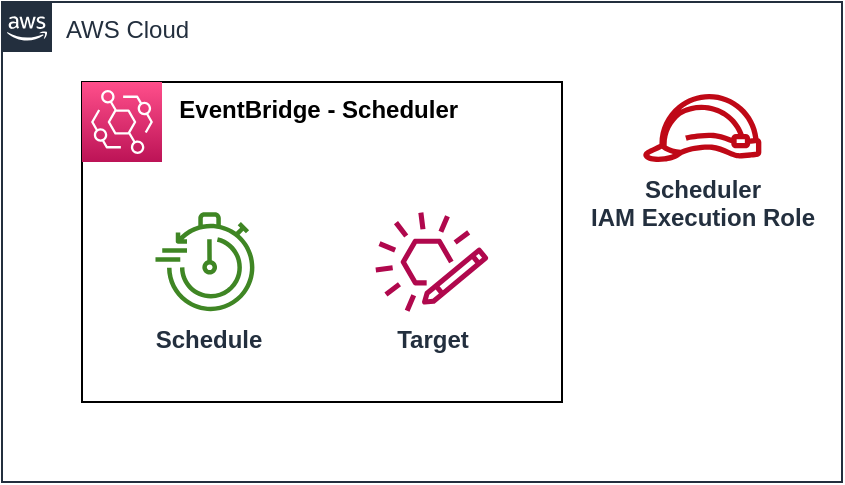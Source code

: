 <mxfile>
    <diagram id="Ht1M8jgEwFfnCIfOTk4-" name="Page-1">
        <mxGraphModel dx="540" dy="802" grid="1" gridSize="10" guides="1" tooltips="1" connect="1" arrows="1" fold="1" page="1" pageScale="1" pageWidth="827" pageHeight="1169" math="0" shadow="0">
            <root>
                <mxCell id="0"/>
                <mxCell id="1" parent="0"/>
                <mxCell id="jZVaUwOg5UY3L9NAnvdq-71" value="AWS Cloud" style="points=[[0,0],[0.25,0],[0.5,0],[0.75,0],[1,0],[1,0.25],[1,0.5],[1,0.75],[1,1],[0.75,1],[0.5,1],[0.25,1],[0,1],[0,0.75],[0,0.5],[0,0.25]];outlineConnect=0;gradientColor=none;html=1;whiteSpace=wrap;fontSize=12;fontStyle=0;shape=mxgraph.aws4.group;grIcon=mxgraph.aws4.group_aws_cloud_alt;strokeColor=#232F3E;fillColor=none;verticalAlign=top;align=left;spacingLeft=30;fontColor=#232F3E;dashed=0;labelBackgroundColor=none;container=1;pointerEvents=0;collapsible=0;recursiveResize=0;" parent="1" vertex="1">
                    <mxGeometry x="80" y="120" width="420" height="240" as="geometry"/>
                </mxCell>
                <mxCell id="3" value="Scheduler&lt;br&gt;IAM Execution Role" style="sketch=0;outlineConnect=0;fontColor=#232F3E;gradientColor=none;fillColor=#BF0816;strokeColor=none;dashed=0;verticalLabelPosition=bottom;verticalAlign=top;align=center;html=1;fontSize=12;fontStyle=1;aspect=fixed;pointerEvents=1;shape=mxgraph.aws4.role;" vertex="1" parent="jZVaUwOg5UY3L9NAnvdq-71">
                    <mxGeometry x="320" y="46" width="60.27" height="34" as="geometry"/>
                </mxCell>
                <mxCell id="Pjr3WMdlcIu-zuZ9H2YP-44" value="&lt;b&gt;&amp;nbsp; &amp;nbsp; &amp;nbsp; &amp;nbsp; &amp;nbsp; &amp;nbsp; &amp;nbsp; EventBridge - Scheduler&lt;/b&gt;" style="rounded=0;whiteSpace=wrap;html=1;fontSize=12;align=left;labelPosition=center;verticalLabelPosition=middle;verticalAlign=top;container=0;" parent="jZVaUwOg5UY3L9NAnvdq-71" vertex="1">
                    <mxGeometry x="40" y="40" width="240" height="160" as="geometry"/>
                </mxCell>
                <mxCell id="2" value="" style="sketch=0;points=[[0,0,0],[0.25,0,0],[0.5,0,0],[0.75,0,0],[1,0,0],[0,1,0],[0.25,1,0],[0.5,1,0],[0.75,1,0],[1,1,0],[0,0.25,0],[0,0.5,0],[0,0.75,0],[1,0.25,0],[1,0.5,0],[1,0.75,0]];outlineConnect=0;fontColor=#232F3E;gradientColor=#FF4F8B;gradientDirection=north;fillColor=#BC1356;strokeColor=#ffffff;dashed=0;verticalLabelPosition=bottom;verticalAlign=top;align=center;html=1;fontSize=12;fontStyle=0;aspect=fixed;shape=mxgraph.aws4.resourceIcon;resIcon=mxgraph.aws4.eventbridge;" vertex="1" parent="jZVaUwOg5UY3L9NAnvdq-71">
                    <mxGeometry x="40" y="40" width="40" height="40" as="geometry"/>
                </mxCell>
                <mxCell id="4" value="Schedule" style="sketch=0;outlineConnect=0;fontColor=#232F3E;gradientColor=none;fillColor=#3F8624;strokeColor=none;dashed=0;verticalLabelPosition=bottom;verticalAlign=top;align=center;html=1;fontSize=12;fontStyle=1;aspect=fixed;pointerEvents=1;shape=mxgraph.aws4.backup_recovery_time_objective;" vertex="1" parent="jZVaUwOg5UY3L9NAnvdq-71">
                    <mxGeometry x="76.74" y="105" width="52" height="50" as="geometry"/>
                </mxCell>
                <mxCell id="5" value="Target" style="sketch=0;outlineConnect=0;fontColor=#232F3E;gradientColor=none;fillColor=#B0084D;strokeColor=none;dashed=0;verticalLabelPosition=bottom;verticalAlign=top;align=center;html=1;fontSize=12;fontStyle=1;aspect=fixed;pointerEvents=1;shape=mxgraph.aws4.eventbridge_custom_event_bus_resource;" vertex="1" parent="jZVaUwOg5UY3L9NAnvdq-71">
                    <mxGeometry x="186.74" y="105" width="56.52" height="50" as="geometry"/>
                </mxCell>
            </root>
        </mxGraphModel>
    </diagram>
</mxfile>